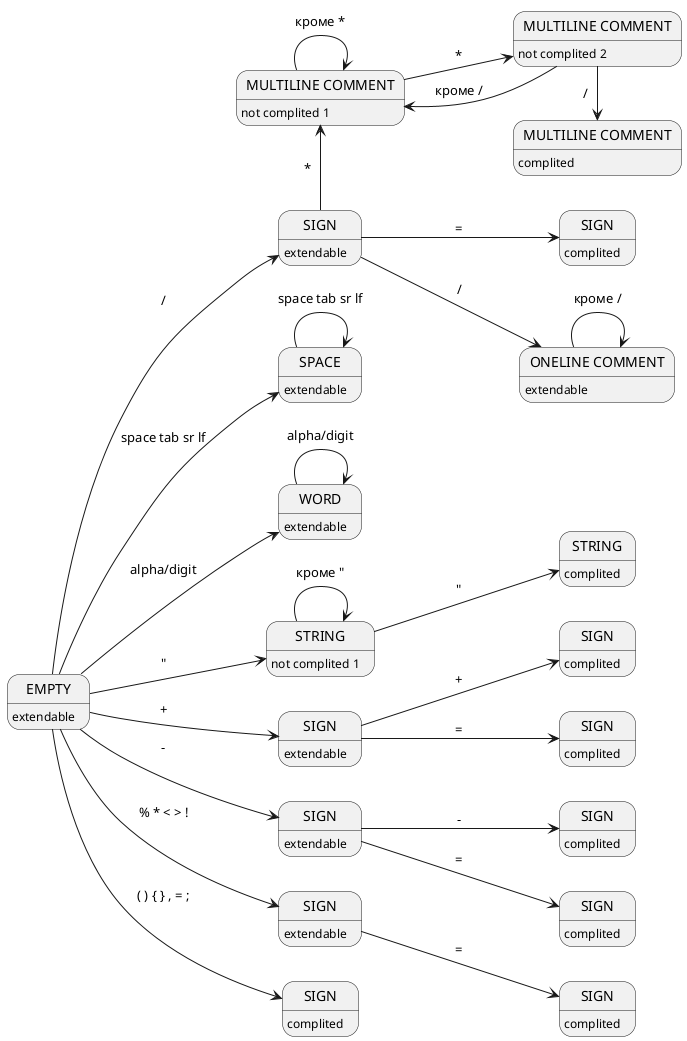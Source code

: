 @startuml
left to right direction

EMPTY : extendable

EMPTY --> SPACE : space tab sr lf
SPACE : extendable
SPACE --> SPACE : space tab sr lf

EMPTY --> WORD : alpha/digit
WORD : extendable
WORD --> WORD : alpha/digit

state "STRING" as LSTRING
LSTRING : not complited 1
state "STRING" as LRSTRING
LRSTRING : complited
EMPTY --> LSTRING : "
LSTRING --> LSTRING : кроме "
LSTRING --> LRSTRING : "

state "SIGN" as PLUS
PLUS : extendable
state "SIGN" as PLUSPLUS
PLUSPLUS : complited
state "SIGN" as PLUSEQUAL
PLUSEQUAL : complited
EMPTY --> PLUS : +
PLUS --> PLUSPLUS : +
PLUS --> PLUSEQUAL : =

state "SIGN" as MINUS
MINUS : extendable
state "SIGN" as MINUSMINUS
MINUSMINUS : complited
state "SIGN" as MINUSEQUAL
MINUSEQUAL : complited
EMPTY --> MINUS : -
MINUS --> MINUSMINUS : -
MINUS --> MINUSEQUAL : =

state "SIGN" as LSIGN
LSIGN : extendable
state "SIGN" as LSIGNEQUAL
LSIGNEQUAL : complited
EMPTY --> LSIGN : % * < > !
LSIGN --> LSIGNEQUAL : =

state "SIGN" as JUSTSIGN
JUSTSIGN : complited
EMPTY --> JUSTSIGN : ( ) { } , = ;

state "SIGN" as SLASH
SLASH : extendable
state "SIGN" as SLASHEQUAL
SLASHEQUAL : complited
state "ONELINE COMMENT" as SLASHSLASH
SLASHSLASH : extendable
state "MULTILINE COMMENT" as SLASHSTAR
SLASHSTAR : not complited 1
state "MULTILINE COMMENT" as SLASHSTARSTAR
SLASHSTARSTAR : not complited 2
state "MULTILINE COMMENT" as MULTILINE
MULTILINE : complited
EMPTY --> SLASH : /
SLASH --> SLASHEQUAL : =
SLASH --> SLASHSLASH : /
SLASHSLASH --> SLASHSLASH : кроме /
SLASHSTAR <- SLASH  : *
SLASHSTAR --> SLASHSTAR : кроме *
SLASHSTAR --> SLASHSTARSTAR : *
SLASHSTARSTAR --> SLASHSTAR : кроме /
SLASHSTARSTAR -> MULTILINE : /
@enduml
